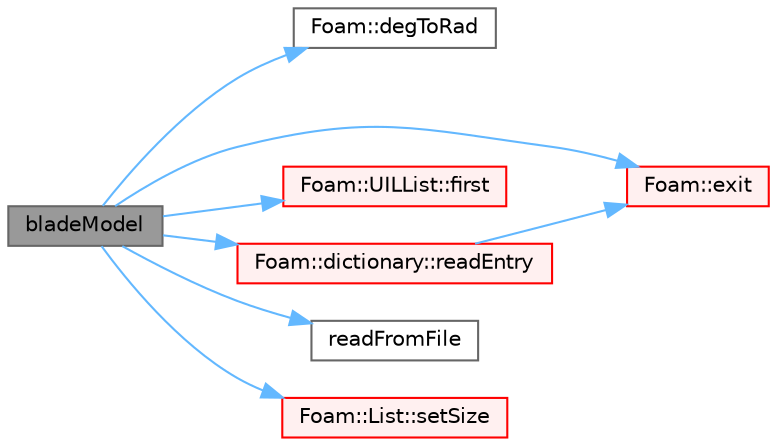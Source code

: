 digraph "bladeModel"
{
 // LATEX_PDF_SIZE
  bgcolor="transparent";
  edge [fontname=Helvetica,fontsize=10,labelfontname=Helvetica,labelfontsize=10];
  node [fontname=Helvetica,fontsize=10,shape=box,height=0.2,width=0.4];
  rankdir="LR";
  Node1 [id="Node000001",label="bladeModel",height=0.2,width=0.4,color="gray40", fillcolor="grey60", style="filled", fontcolor="black",tooltip=" "];
  Node1 -> Node2 [id="edge1_Node000001_Node000002",color="steelblue1",style="solid",tooltip=" "];
  Node2 [id="Node000002",label="Foam::degToRad",height=0.2,width=0.4,color="grey40", fillcolor="white", style="filled",URL="$namespaceFoam.html#a7ee335937bb9ad85d1749417a651b9bc",tooltip=" "];
  Node1 -> Node3 [id="edge2_Node000001_Node000003",color="steelblue1",style="solid",tooltip=" "];
  Node3 [id="Node000003",label="Foam::exit",height=0.2,width=0.4,color="red", fillcolor="#FFF0F0", style="filled",URL="$namespaceFoam.html#ae0529b088aefc9f83b89dce5c31fda64",tooltip=" "];
  Node1 -> Node5 [id="edge3_Node000001_Node000005",color="steelblue1",style="solid",tooltip=" "];
  Node5 [id="Node000005",label="Foam::UILList::first",height=0.2,width=0.4,color="red", fillcolor="#FFF0F0", style="filled",URL="$classFoam_1_1UILList.html#ac3c55a6f2d3488db0c0bce114a09d7bc",tooltip=" "];
  Node1 -> Node7 [id="edge4_Node000001_Node000007",color="steelblue1",style="solid",tooltip=" "];
  Node7 [id="Node000007",label="Foam::dictionary::readEntry",height=0.2,width=0.4,color="red", fillcolor="#FFF0F0", style="filled",URL="$classFoam_1_1dictionary.html#a32e06812ab7dedd7ffe59fc7d8102346",tooltip=" "];
  Node7 -> Node3 [id="edge5_Node000007_Node000003",color="steelblue1",style="solid",tooltip=" "];
  Node1 -> Node10 [id="edge6_Node000001_Node000010",color="steelblue1",style="solid",tooltip=" "];
  Node10 [id="Node000010",label="readFromFile",height=0.2,width=0.4,color="grey40", fillcolor="white", style="filled",URL="$classFoam_1_1bladeModel.html#a8fccd5d39af9243d57208643f821938a",tooltip=" "];
  Node1 -> Node11 [id="edge7_Node000001_Node000011",color="steelblue1",style="solid",tooltip=" "];
  Node11 [id="Node000011",label="Foam::List::setSize",height=0.2,width=0.4,color="red", fillcolor="#FFF0F0", style="filled",URL="$classFoam_1_1List.html#a1a7984b90f8855606fc18a92a71fa99f",tooltip=" "];
}
